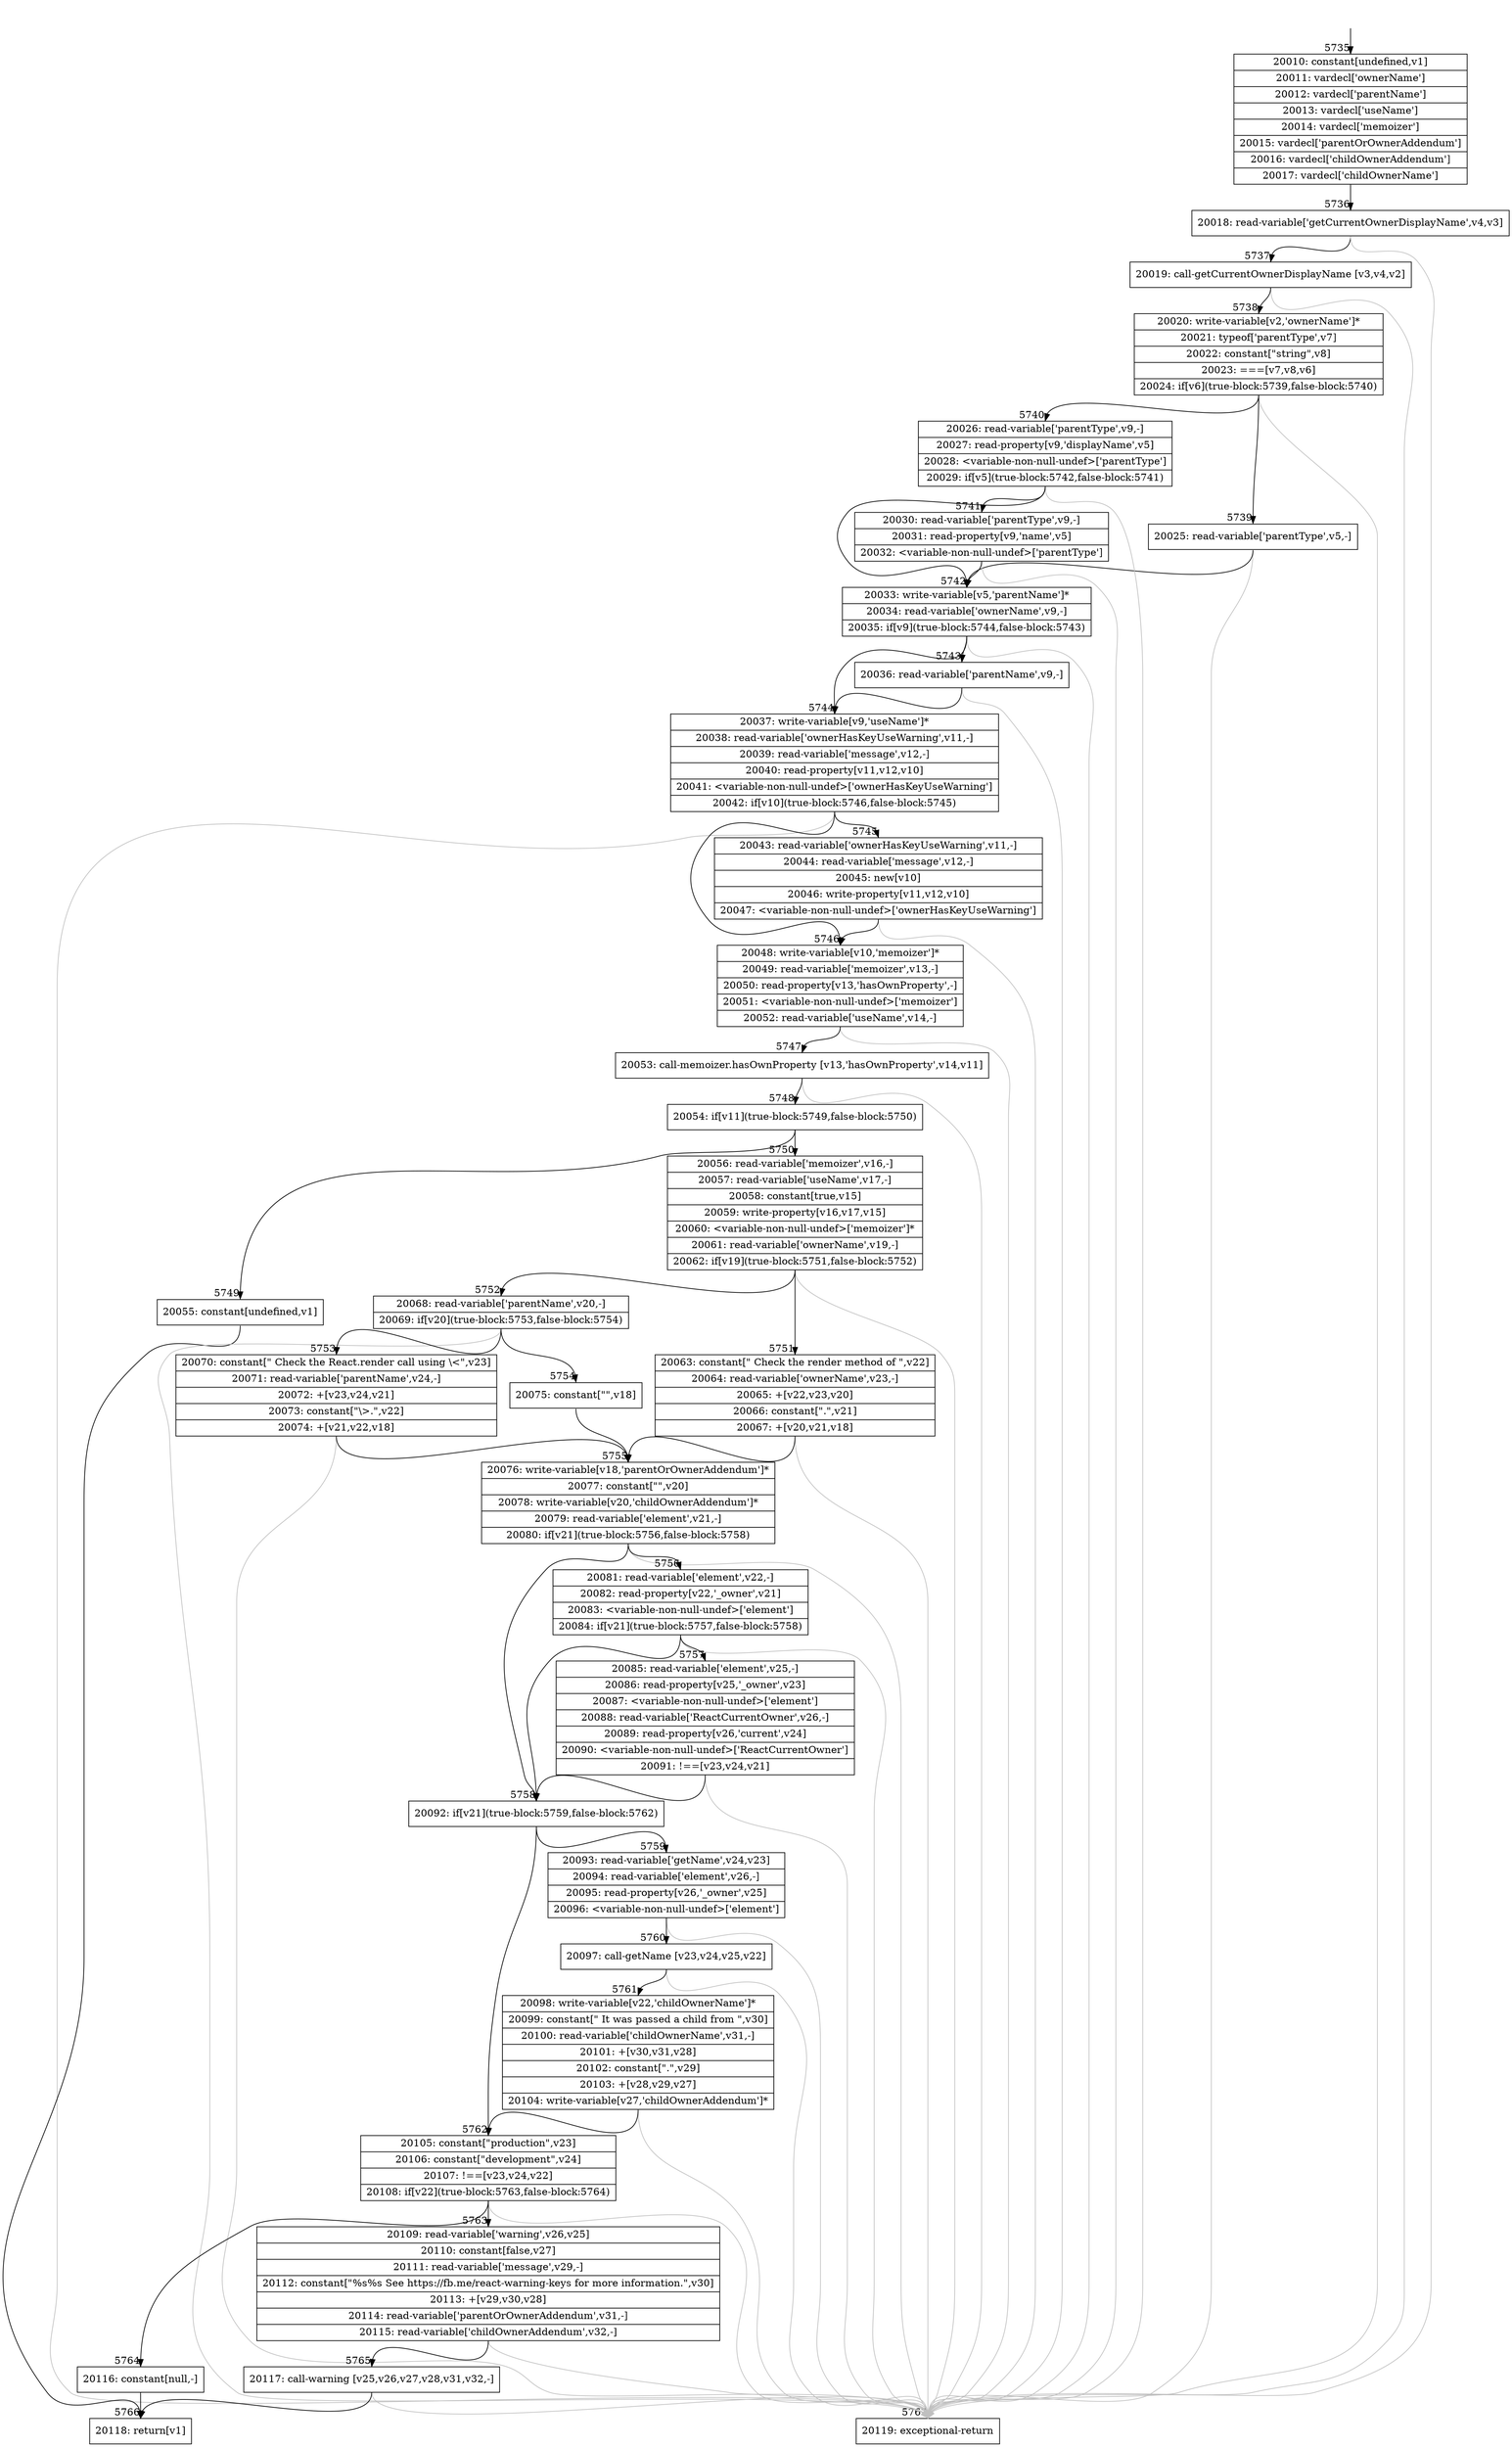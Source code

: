 digraph {
rankdir="TD"
BB_entry388[shape=none,label=""];
BB_entry388 -> BB5735 [tailport=s, headport=n, headlabel="    5735"]
BB5735 [shape=record label="{20010: constant[undefined,v1]|20011: vardecl['ownerName']|20012: vardecl['parentName']|20013: vardecl['useName']|20014: vardecl['memoizer']|20015: vardecl['parentOrOwnerAddendum']|20016: vardecl['childOwnerAddendum']|20017: vardecl['childOwnerName']}" ] 
BB5735 -> BB5736 [tailport=s, headport=n, headlabel="      5736"]
BB5736 [shape=record label="{20018: read-variable['getCurrentOwnerDisplayName',v4,v3]}" ] 
BB5736 -> BB5737 [tailport=s, headport=n, headlabel="      5737"]
BB5736 -> BB5767 [tailport=s, headport=n, color=gray, headlabel="      5767"]
BB5737 [shape=record label="{20019: call-getCurrentOwnerDisplayName [v3,v4,v2]}" ] 
BB5737 -> BB5738 [tailport=s, headport=n, headlabel="      5738"]
BB5737 -> BB5767 [tailport=s, headport=n, color=gray]
BB5738 [shape=record label="{20020: write-variable[v2,'ownerName']*|20021: typeof['parentType',v7]|20022: constant[\"string\",v8]|20023: ===[v7,v8,v6]|20024: if[v6](true-block:5739,false-block:5740)}" ] 
BB5738 -> BB5739 [tailport=s, headport=n, headlabel="      5739"]
BB5738 -> BB5740 [tailport=s, headport=n, headlabel="      5740"]
BB5738 -> BB5767 [tailport=s, headport=n, color=gray]
BB5739 [shape=record label="{20025: read-variable['parentType',v5,-]}" ] 
BB5739 -> BB5742 [tailport=s, headport=n, headlabel="      5742"]
BB5739 -> BB5767 [tailport=s, headport=n, color=gray]
BB5740 [shape=record label="{20026: read-variable['parentType',v9,-]|20027: read-property[v9,'displayName',v5]|20028: \<variable-non-null-undef\>['parentType']|20029: if[v5](true-block:5742,false-block:5741)}" ] 
BB5740 -> BB5742 [tailport=s, headport=n]
BB5740 -> BB5741 [tailport=s, headport=n, headlabel="      5741"]
BB5740 -> BB5767 [tailport=s, headport=n, color=gray]
BB5741 [shape=record label="{20030: read-variable['parentType',v9,-]|20031: read-property[v9,'name',v5]|20032: \<variable-non-null-undef\>['parentType']}" ] 
BB5741 -> BB5742 [tailport=s, headport=n]
BB5741 -> BB5767 [tailport=s, headport=n, color=gray]
BB5742 [shape=record label="{20033: write-variable[v5,'parentName']*|20034: read-variable['ownerName',v9,-]|20035: if[v9](true-block:5744,false-block:5743)}" ] 
BB5742 -> BB5744 [tailport=s, headport=n, headlabel="      5744"]
BB5742 -> BB5743 [tailport=s, headport=n, headlabel="      5743"]
BB5742 -> BB5767 [tailport=s, headport=n, color=gray]
BB5743 [shape=record label="{20036: read-variable['parentName',v9,-]}" ] 
BB5743 -> BB5744 [tailport=s, headport=n]
BB5743 -> BB5767 [tailport=s, headport=n, color=gray]
BB5744 [shape=record label="{20037: write-variable[v9,'useName']*|20038: read-variable['ownerHasKeyUseWarning',v11,-]|20039: read-variable['message',v12,-]|20040: read-property[v11,v12,v10]|20041: \<variable-non-null-undef\>['ownerHasKeyUseWarning']|20042: if[v10](true-block:5746,false-block:5745)}" ] 
BB5744 -> BB5746 [tailport=s, headport=n, headlabel="      5746"]
BB5744 -> BB5745 [tailport=s, headport=n, headlabel="      5745"]
BB5744 -> BB5767 [tailport=s, headport=n, color=gray]
BB5745 [shape=record label="{20043: read-variable['ownerHasKeyUseWarning',v11,-]|20044: read-variable['message',v12,-]|20045: new[v10]|20046: write-property[v11,v12,v10]|20047: \<variable-non-null-undef\>['ownerHasKeyUseWarning']}" ] 
BB5745 -> BB5746 [tailport=s, headport=n]
BB5745 -> BB5767 [tailport=s, headport=n, color=gray]
BB5746 [shape=record label="{20048: write-variable[v10,'memoizer']*|20049: read-variable['memoizer',v13,-]|20050: read-property[v13,'hasOwnProperty',-]|20051: \<variable-non-null-undef\>['memoizer']|20052: read-variable['useName',v14,-]}" ] 
BB5746 -> BB5747 [tailport=s, headport=n, headlabel="      5747"]
BB5746 -> BB5767 [tailport=s, headport=n, color=gray]
BB5747 [shape=record label="{20053: call-memoizer.hasOwnProperty [v13,'hasOwnProperty',v14,v11]}" ] 
BB5747 -> BB5748 [tailport=s, headport=n, headlabel="      5748"]
BB5747 -> BB5767 [tailport=s, headport=n, color=gray]
BB5748 [shape=record label="{20054: if[v11](true-block:5749,false-block:5750)}" ] 
BB5748 -> BB5749 [tailport=s, headport=n, headlabel="      5749"]
BB5748 -> BB5750 [tailport=s, headport=n, headlabel="      5750"]
BB5749 [shape=record label="{20055: constant[undefined,v1]}" ] 
BB5749 -> BB5766 [tailport=s, headport=n, headlabel="      5766"]
BB5750 [shape=record label="{20056: read-variable['memoizer',v16,-]|20057: read-variable['useName',v17,-]|20058: constant[true,v15]|20059: write-property[v16,v17,v15]|20060: \<variable-non-null-undef\>['memoizer']*|20061: read-variable['ownerName',v19,-]|20062: if[v19](true-block:5751,false-block:5752)}" ] 
BB5750 -> BB5751 [tailport=s, headport=n, headlabel="      5751"]
BB5750 -> BB5752 [tailport=s, headport=n, headlabel="      5752"]
BB5750 -> BB5767 [tailport=s, headport=n, color=gray]
BB5751 [shape=record label="{20063: constant[\" Check the render method of \",v22]|20064: read-variable['ownerName',v23,-]|20065: +[v22,v23,v20]|20066: constant[\".\",v21]|20067: +[v20,v21,v18]}" ] 
BB5751 -> BB5755 [tailport=s, headport=n, headlabel="      5755"]
BB5751 -> BB5767 [tailport=s, headport=n, color=gray]
BB5752 [shape=record label="{20068: read-variable['parentName',v20,-]|20069: if[v20](true-block:5753,false-block:5754)}" ] 
BB5752 -> BB5753 [tailport=s, headport=n, headlabel="      5753"]
BB5752 -> BB5754 [tailport=s, headport=n, headlabel="      5754"]
BB5752 -> BB5767 [tailport=s, headport=n, color=gray]
BB5753 [shape=record label="{20070: constant[\" Check the React.render call using \\\<\",v23]|20071: read-variable['parentName',v24,-]|20072: +[v23,v24,v21]|20073: constant[\"\\\>.\",v22]|20074: +[v21,v22,v18]}" ] 
BB5753 -> BB5755 [tailport=s, headport=n]
BB5753 -> BB5767 [tailport=s, headport=n, color=gray]
BB5754 [shape=record label="{20075: constant[\"\",v18]}" ] 
BB5754 -> BB5755 [tailport=s, headport=n]
BB5755 [shape=record label="{20076: write-variable[v18,'parentOrOwnerAddendum']*|20077: constant[\"\",v20]|20078: write-variable[v20,'childOwnerAddendum']*|20079: read-variable['element',v21,-]|20080: if[v21](true-block:5756,false-block:5758)}" ] 
BB5755 -> BB5758 [tailport=s, headport=n, headlabel="      5758"]
BB5755 -> BB5756 [tailport=s, headport=n, headlabel="      5756"]
BB5755 -> BB5767 [tailport=s, headport=n, color=gray]
BB5756 [shape=record label="{20081: read-variable['element',v22,-]|20082: read-property[v22,'_owner',v21]|20083: \<variable-non-null-undef\>['element']|20084: if[v21](true-block:5757,false-block:5758)}" ] 
BB5756 -> BB5758 [tailport=s, headport=n]
BB5756 -> BB5757 [tailport=s, headport=n, headlabel="      5757"]
BB5756 -> BB5767 [tailport=s, headport=n, color=gray]
BB5757 [shape=record label="{20085: read-variable['element',v25,-]|20086: read-property[v25,'_owner',v23]|20087: \<variable-non-null-undef\>['element']|20088: read-variable['ReactCurrentOwner',v26,-]|20089: read-property[v26,'current',v24]|20090: \<variable-non-null-undef\>['ReactCurrentOwner']|20091: !==[v23,v24,v21]}" ] 
BB5757 -> BB5758 [tailport=s, headport=n]
BB5757 -> BB5767 [tailport=s, headport=n, color=gray]
BB5758 [shape=record label="{20092: if[v21](true-block:5759,false-block:5762)}" ] 
BB5758 -> BB5759 [tailport=s, headport=n, headlabel="      5759"]
BB5758 -> BB5762 [tailport=s, headport=n, headlabel="      5762"]
BB5759 [shape=record label="{20093: read-variable['getName',v24,v23]|20094: read-variable['element',v26,-]|20095: read-property[v26,'_owner',v25]|20096: \<variable-non-null-undef\>['element']}" ] 
BB5759 -> BB5760 [tailport=s, headport=n, headlabel="      5760"]
BB5759 -> BB5767 [tailport=s, headport=n, color=gray]
BB5760 [shape=record label="{20097: call-getName [v23,v24,v25,v22]}" ] 
BB5760 -> BB5761 [tailport=s, headport=n, headlabel="      5761"]
BB5760 -> BB5767 [tailport=s, headport=n, color=gray]
BB5761 [shape=record label="{20098: write-variable[v22,'childOwnerName']*|20099: constant[\" It was passed a child from \",v30]|20100: read-variable['childOwnerName',v31,-]|20101: +[v30,v31,v28]|20102: constant[\".\",v29]|20103: +[v28,v29,v27]|20104: write-variable[v27,'childOwnerAddendum']*}" ] 
BB5761 -> BB5762 [tailport=s, headport=n]
BB5761 -> BB5767 [tailport=s, headport=n, color=gray]
BB5762 [shape=record label="{20105: constant[\"production\",v23]|20106: constant[\"development\",v24]|20107: !==[v23,v24,v22]|20108: if[v22](true-block:5763,false-block:5764)}" ] 
BB5762 -> BB5763 [tailport=s, headport=n, headlabel="      5763"]
BB5762 -> BB5764 [tailport=s, headport=n, headlabel="      5764"]
BB5762 -> BB5767 [tailport=s, headport=n, color=gray]
BB5763 [shape=record label="{20109: read-variable['warning',v26,v25]|20110: constant[false,v27]|20111: read-variable['message',v29,-]|20112: constant[\"%s%s See https://fb.me/react-warning-keys for more information.\",v30]|20113: +[v29,v30,v28]|20114: read-variable['parentOrOwnerAddendum',v31,-]|20115: read-variable['childOwnerAddendum',v32,-]}" ] 
BB5763 -> BB5765 [tailport=s, headport=n, headlabel="      5765"]
BB5763 -> BB5767 [tailport=s, headport=n, color=gray]
BB5764 [shape=record label="{20116: constant[null,-]}" ] 
BB5764 -> BB5766 [tailport=s, headport=n]
BB5765 [shape=record label="{20117: call-warning [v25,v26,v27,v28,v31,v32,-]}" ] 
BB5765 -> BB5766 [tailport=s, headport=n]
BB5765 -> BB5767 [tailport=s, headport=n, color=gray]
BB5766 [shape=record label="{20118: return[v1]}" ] 
BB5767 [shape=record label="{20119: exceptional-return}" ] 
//#$~ 10313
}
